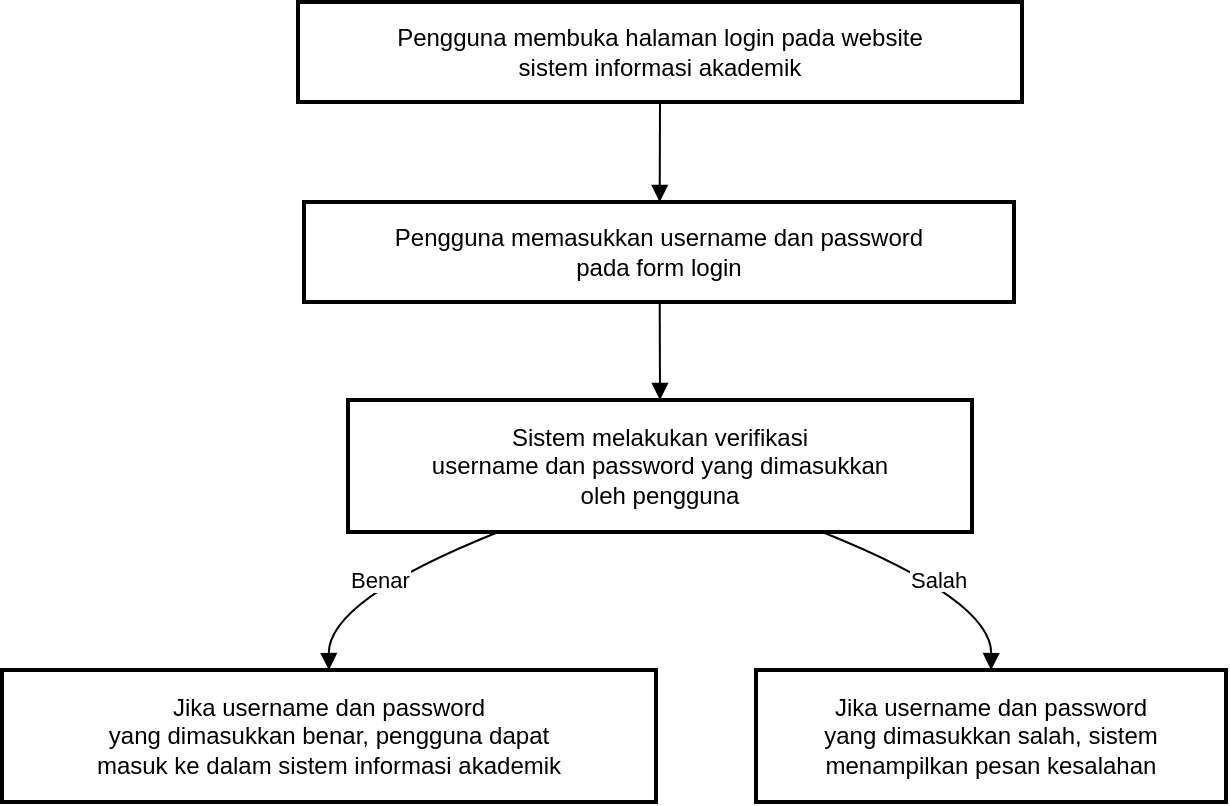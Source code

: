 <mxfile version="22.0.8" type="github">
  <diagram name="Page-1" id="-ttD5hl9ELL4ipLjMfZB">
    <mxGraphModel>
      <root>
        <mxCell id="0" />
        <mxCell id="1" parent="0" />
        <mxCell id="2" value="Pengguna membuka halaman login pada website&#xa;sistem informasi akademik" style="whiteSpace=wrap;strokeWidth=2;" vertex="1" parent="1">
          <mxGeometry x="148" width="362" height="50" as="geometry" />
        </mxCell>
        <mxCell id="3" value="Pengguna memasukkan username dan password&#xa;pada form login" style="whiteSpace=wrap;strokeWidth=2;" vertex="1" parent="1">
          <mxGeometry x="151" y="100" width="355" height="50" as="geometry" />
        </mxCell>
        <mxCell id="4" value="Sistem melakukan verifikasi&#xa;username dan password yang dimasukkan&#xa;oleh pengguna" style="whiteSpace=wrap;strokeWidth=2;" vertex="1" parent="1">
          <mxGeometry x="173" y="199" width="312" height="66" as="geometry" />
        </mxCell>
        <mxCell id="5" value="Jika username dan password&#xa;yang dimasukkan benar, pengguna dapat&#xa;masuk ke dalam sistem informasi akademik" style="whiteSpace=wrap;strokeWidth=2;" vertex="1" parent="1">
          <mxGeometry y="334" width="327" height="66" as="geometry" />
        </mxCell>
        <mxCell id="6" value="Jika username dan password&#xa;yang dimasukkan salah, sistem&#xa;menampilkan pesan kesalahan" style="whiteSpace=wrap;strokeWidth=2;" vertex="1" parent="1">
          <mxGeometry x="377" y="334" width="235" height="66" as="geometry" />
        </mxCell>
        <mxCell id="7" value="" style="curved=1;startArrow=none;endArrow=block;exitX=0.5;exitY=0.993;entryX=0.501;entryY=-0.007;" edge="1" parent="1" source="2" target="3">
          <mxGeometry relative="1" as="geometry">
            <Array as="points" />
          </mxGeometry>
        </mxCell>
        <mxCell id="8" value="" style="curved=1;startArrow=none;endArrow=block;exitX=0.501;exitY=0.987;entryX=0.5;entryY=0.005;" edge="1" parent="1" source="3" target="4">
          <mxGeometry relative="1" as="geometry">
            <Array as="points" />
          </mxGeometry>
        </mxCell>
        <mxCell id="9" value="Benar" style="curved=1;startArrow=none;endArrow=block;exitX=0.241;exitY=1;entryX=0.5;entryY=-0.005;" edge="1" parent="1" source="4" target="5">
          <mxGeometry relative="1" as="geometry">
            <Array as="points">
              <mxPoint x="163" y="299" />
            </Array>
          </mxGeometry>
        </mxCell>
        <mxCell id="10" value="Salah" style="curved=1;startArrow=none;endArrow=block;exitX=0.76;exitY=1;entryX=0.5;entryY=-0.005;" edge="1" parent="1" source="4" target="6">
          <mxGeometry relative="1" as="geometry">
            <Array as="points">
              <mxPoint x="495" y="299" />
            </Array>
          </mxGeometry>
        </mxCell>
      </root>
    </mxGraphModel>
  </diagram>
</mxfile>
